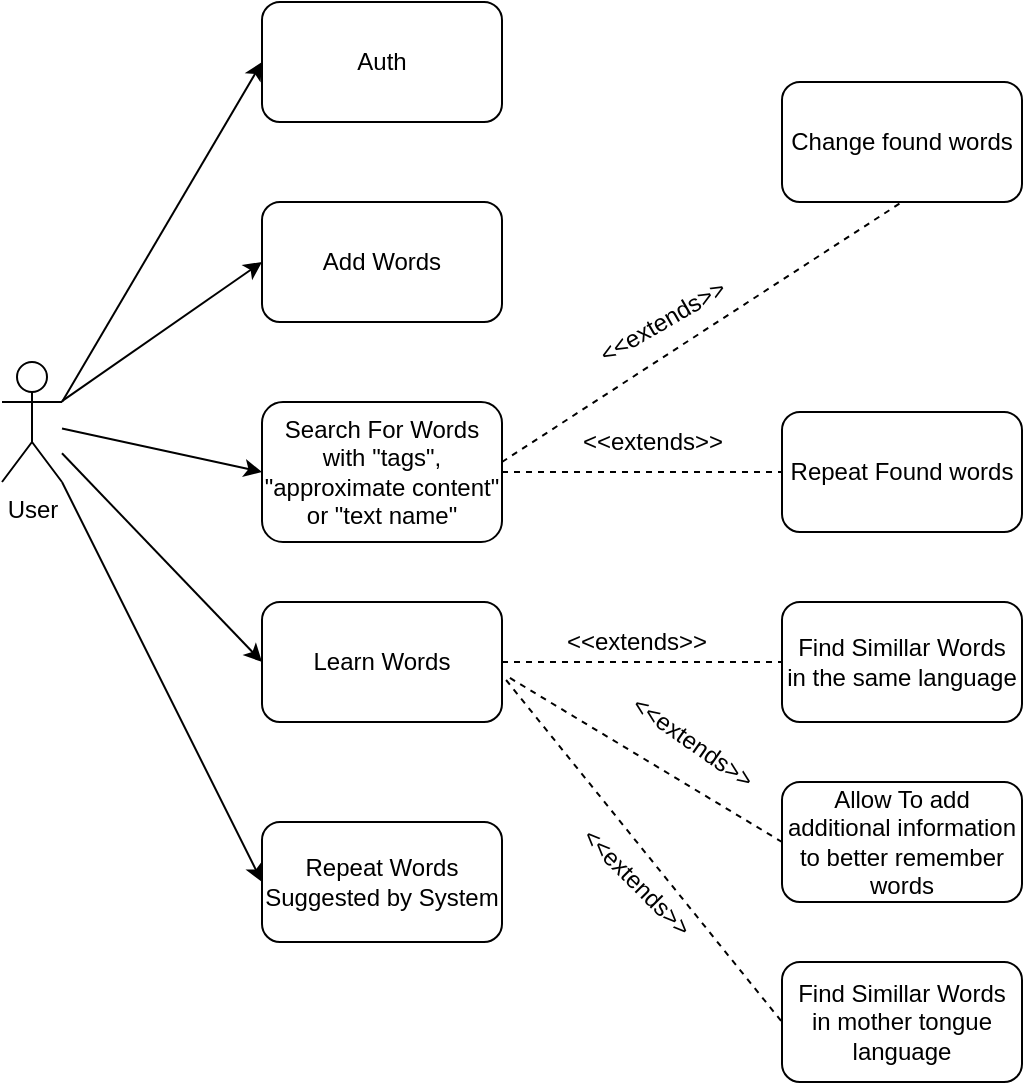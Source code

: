 <mxfile version="13.3.1" type="device"><diagram id="-uJ2Dz71uhAaf3rATwSC" name="Page-1"><mxGraphModel dx="1368" dy="829" grid="1" gridSize="10" guides="1" tooltips="1" connect="1" arrows="1" fold="1" page="1" pageScale="1" pageWidth="1100" pageHeight="850" math="0" shadow="0"><root><mxCell id="0"/><mxCell id="1" parent="0"/><mxCell id="n_iJJ3yO4WPu6Vc60Jgb-1" value="User&lt;br&gt;" style="shape=umlActor;verticalLabelPosition=bottom;labelBackgroundColor=#ffffff;verticalAlign=top;html=1;" vertex="1" parent="1"><mxGeometry x="140" y="270" width="30" height="60" as="geometry"/></mxCell><mxCell id="n_iJJ3yO4WPu6Vc60Jgb-5" value="Auth" style="rounded=1;whiteSpace=wrap;html=1;" vertex="1" parent="1"><mxGeometry x="270" y="90" width="120" height="60" as="geometry"/></mxCell><mxCell id="n_iJJ3yO4WPu6Vc60Jgb-6" value="Add Words" style="rounded=1;whiteSpace=wrap;html=1;" vertex="1" parent="1"><mxGeometry x="270" y="190" width="120" height="60" as="geometry"/></mxCell><mxCell id="n_iJJ3yO4WPu6Vc60Jgb-7" value="Search For Words&lt;br&gt;with &quot;tags&quot;, &quot;approximate content&quot; or &quot;text name&quot;" style="rounded=1;whiteSpace=wrap;html=1;" vertex="1" parent="1"><mxGeometry x="270" y="290" width="120" height="70" as="geometry"/></mxCell><mxCell id="n_iJJ3yO4WPu6Vc60Jgb-8" value="Learn Words" style="rounded=1;whiteSpace=wrap;html=1;" vertex="1" parent="1"><mxGeometry x="270" y="390" width="120" height="60" as="geometry"/></mxCell><mxCell id="n_iJJ3yO4WPu6Vc60Jgb-9" value="Repeat Found words" style="rounded=1;whiteSpace=wrap;html=1;" vertex="1" parent="1"><mxGeometry x="530" y="295" width="120" height="60" as="geometry"/></mxCell><mxCell id="n_iJJ3yO4WPu6Vc60Jgb-11" value="Repeat Words Suggested by System" style="rounded=1;whiteSpace=wrap;html=1;" vertex="1" parent="1"><mxGeometry x="270" y="500" width="120" height="60" as="geometry"/></mxCell><mxCell id="n_iJJ3yO4WPu6Vc60Jgb-12" value="Find Simillar Words&lt;br&gt;in the same language" style="rounded=1;whiteSpace=wrap;html=1;" vertex="1" parent="1"><mxGeometry x="530" y="390" width="120" height="60" as="geometry"/></mxCell><mxCell id="n_iJJ3yO4WPu6Vc60Jgb-14" value="" style="endArrow=none;dashed=1;html=1;exitX=1;exitY=0.5;exitDx=0;exitDy=0;entryX=0;entryY=0.5;entryDx=0;entryDy=0;" edge="1" parent="1" source="n_iJJ3yO4WPu6Vc60Jgb-7" target="n_iJJ3yO4WPu6Vc60Jgb-9"><mxGeometry width="50" height="50" relative="1" as="geometry"><mxPoint x="400" y="450" as="sourcePoint"/><mxPoint x="450" y="400" as="targetPoint"/></mxGeometry></mxCell><mxCell id="n_iJJ3yO4WPu6Vc60Jgb-15" value="&amp;lt;&amp;lt;extends&amp;gt;&amp;gt;" style="text;html=1;align=center;verticalAlign=middle;resizable=0;points=[];autosize=1;" vertex="1" parent="1"><mxGeometry x="420" y="300" width="90" height="20" as="geometry"/></mxCell><mxCell id="n_iJJ3yO4WPu6Vc60Jgb-18" value="" style="endArrow=none;dashed=1;html=1;exitX=1;exitY=0.5;exitDx=0;exitDy=0;entryX=0;entryY=0.5;entryDx=0;entryDy=0;" edge="1" parent="1" source="n_iJJ3yO4WPu6Vc60Jgb-8" target="n_iJJ3yO4WPu6Vc60Jgb-12"><mxGeometry width="50" height="50" relative="1" as="geometry"><mxPoint x="400" y="450" as="sourcePoint"/><mxPoint x="450" y="400" as="targetPoint"/></mxGeometry></mxCell><mxCell id="n_iJJ3yO4WPu6Vc60Jgb-19" value="Find Simillar Words&lt;br&gt;in mother tongue language" style="rounded=1;whiteSpace=wrap;html=1;" vertex="1" parent="1"><mxGeometry x="530" y="570" width="120" height="60" as="geometry"/></mxCell><mxCell id="n_iJJ3yO4WPu6Vc60Jgb-20" value="" style="endArrow=none;dashed=1;html=1;exitX=1.017;exitY=0.65;exitDx=0;exitDy=0;entryX=0;entryY=0.5;entryDx=0;entryDy=0;exitPerimeter=0;" edge="1" parent="1" target="n_iJJ3yO4WPu6Vc60Jgb-19" source="n_iJJ3yO4WPu6Vc60Jgb-8"><mxGeometry width="50" height="50" relative="1" as="geometry"><mxPoint x="400" y="430" as="sourcePoint"/><mxPoint x="460" y="410" as="targetPoint"/></mxGeometry></mxCell><mxCell id="n_iJJ3yO4WPu6Vc60Jgb-21" value="Allow To add additional information&lt;br&gt;to better remember words&lt;br&gt;" style="rounded=1;whiteSpace=wrap;html=1;" vertex="1" parent="1"><mxGeometry x="530" y="480" width="120" height="60" as="geometry"/></mxCell><mxCell id="n_iJJ3yO4WPu6Vc60Jgb-22" value="" style="endArrow=none;dashed=1;html=1;exitX=1.033;exitY=0.633;exitDx=0;exitDy=0;entryX=0;entryY=0.5;entryDx=0;entryDy=0;exitPerimeter=0;" edge="1" parent="1" target="n_iJJ3yO4WPu6Vc60Jgb-21" source="n_iJJ3yO4WPu6Vc60Jgb-8"><mxGeometry width="50" height="50" relative="1" as="geometry"><mxPoint x="410" y="510" as="sourcePoint"/><mxPoint x="470" y="490" as="targetPoint"/></mxGeometry></mxCell><mxCell id="n_iJJ3yO4WPu6Vc60Jgb-23" value="&amp;lt;&amp;lt;extends&amp;gt;&amp;gt;" style="text;html=1;align=center;verticalAlign=middle;resizable=0;points=[];autosize=1;rotation=-30;" vertex="1" parent="1"><mxGeometry x="425" y="240" width="90" height="20" as="geometry"/></mxCell><mxCell id="n_iJJ3yO4WPu6Vc60Jgb-24" value="&amp;lt;&amp;lt;extends&amp;gt;&amp;gt;" style="text;html=1;align=center;verticalAlign=middle;resizable=0;points=[];autosize=1;rotation=35;" vertex="1" parent="1"><mxGeometry x="440" y="450" width="90" height="20" as="geometry"/></mxCell><mxCell id="n_iJJ3yO4WPu6Vc60Jgb-25" value="&amp;lt;&amp;lt;extends&amp;gt;&amp;gt;" style="text;html=1;align=center;verticalAlign=middle;resizable=0;points=[];autosize=1;rotation=45;" vertex="1" parent="1"><mxGeometry x="412" y="520" width="90" height="20" as="geometry"/></mxCell><mxCell id="n_iJJ3yO4WPu6Vc60Jgb-26" value="&amp;lt;&amp;lt;extends&amp;gt;&amp;gt;" style="text;html=1;align=center;verticalAlign=middle;resizable=0;points=[];autosize=1;" vertex="1" parent="1"><mxGeometry x="412" y="400" width="90" height="20" as="geometry"/></mxCell><mxCell id="n_iJJ3yO4WPu6Vc60Jgb-27" value="Change found words" style="rounded=1;whiteSpace=wrap;html=1;" vertex="1" parent="1"><mxGeometry x="530" y="130" width="120" height="60" as="geometry"/></mxCell><mxCell id="n_iJJ3yO4WPu6Vc60Jgb-28" value="" style="endArrow=none;dashed=1;html=1;entryX=0.5;entryY=1;entryDx=0;entryDy=0;" edge="1" parent="1" target="n_iJJ3yO4WPu6Vc60Jgb-27"><mxGeometry width="50" height="50" relative="1" as="geometry"><mxPoint x="390" y="320" as="sourcePoint"/><mxPoint x="450" y="400" as="targetPoint"/></mxGeometry></mxCell><mxCell id="n_iJJ3yO4WPu6Vc60Jgb-30" value="" style="endArrow=classic;html=1;" edge="1" parent="1" source="n_iJJ3yO4WPu6Vc60Jgb-1"><mxGeometry width="50" height="50" relative="1" as="geometry"><mxPoint x="220" y="580" as="sourcePoint"/><mxPoint x="270" y="530" as="targetPoint"/></mxGeometry></mxCell><mxCell id="n_iJJ3yO4WPu6Vc60Jgb-31" value="" style="endArrow=classic;html=1;" edge="1" parent="1" source="n_iJJ3yO4WPu6Vc60Jgb-1"><mxGeometry width="50" height="50" relative="1" as="geometry"><mxPoint x="220" y="470" as="sourcePoint"/><mxPoint x="270" y="420" as="targetPoint"/></mxGeometry></mxCell><mxCell id="n_iJJ3yO4WPu6Vc60Jgb-32" value="" style="endArrow=classic;html=1;entryX=0;entryY=0.5;entryDx=0;entryDy=0;" edge="1" parent="1" target="n_iJJ3yO4WPu6Vc60Jgb-5"><mxGeometry width="50" height="50" relative="1" as="geometry"><mxPoint x="170" y="290" as="sourcePoint"/><mxPoint x="250" y="160" as="targetPoint"/></mxGeometry></mxCell><mxCell id="n_iJJ3yO4WPu6Vc60Jgb-33" value="" style="endArrow=classic;html=1;entryX=0;entryY=0.5;entryDx=0;entryDy=0;" edge="1" parent="1" source="n_iJJ3yO4WPu6Vc60Jgb-1" target="n_iJJ3yO4WPu6Vc60Jgb-6"><mxGeometry width="50" height="50" relative="1" as="geometry"><mxPoint x="180" y="310" as="sourcePoint"/><mxPoint x="230" y="260" as="targetPoint"/></mxGeometry></mxCell><mxCell id="n_iJJ3yO4WPu6Vc60Jgb-34" value="" style="endArrow=classic;html=1;entryX=0;entryY=0.5;entryDx=0;entryDy=0;" edge="1" parent="1" source="n_iJJ3yO4WPu6Vc60Jgb-1" target="n_iJJ3yO4WPu6Vc60Jgb-7"><mxGeometry width="50" height="50" relative="1" as="geometry"><mxPoint x="180" y="325.652" as="sourcePoint"/><mxPoint x="280" y="430" as="targetPoint"/></mxGeometry></mxCell></root></mxGraphModel></diagram></mxfile>